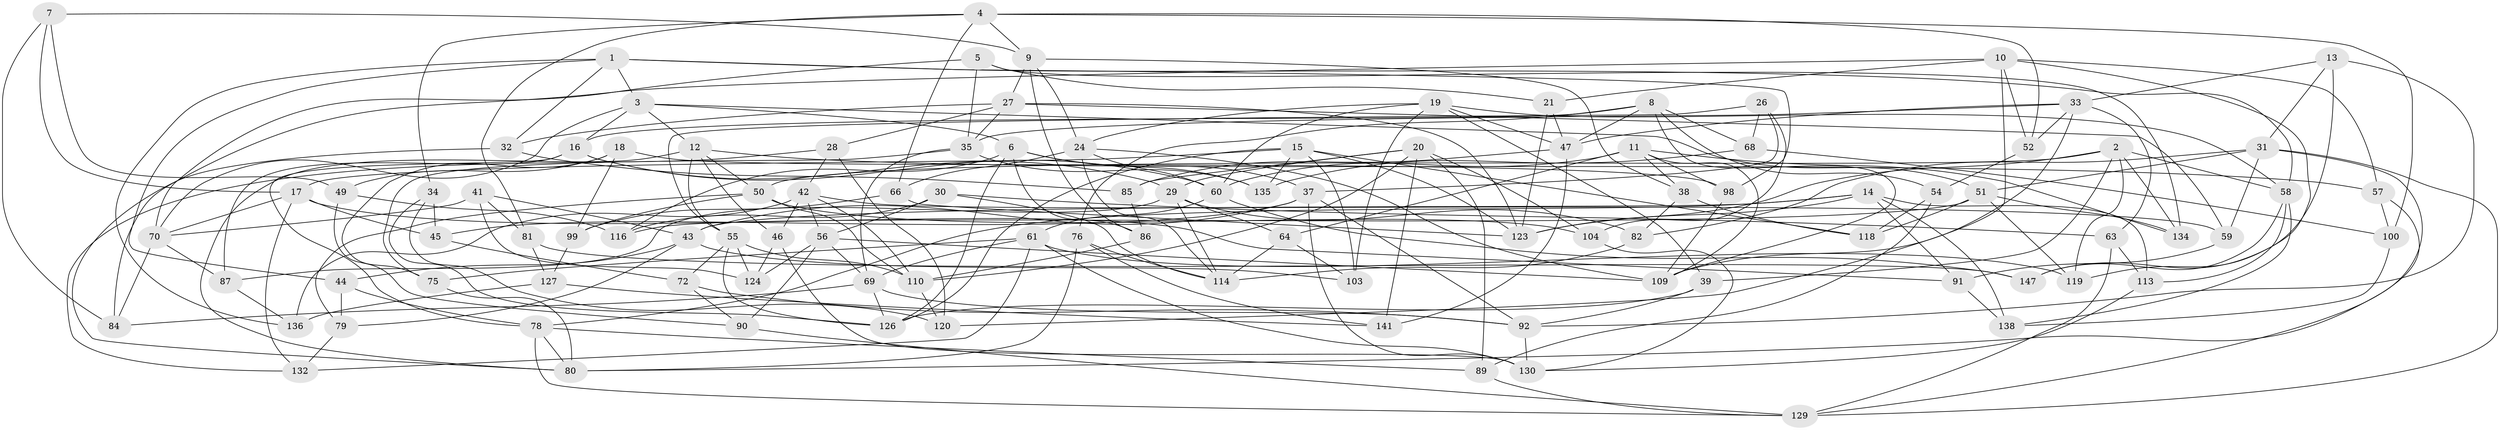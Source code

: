 // original degree distribution, {4: 1.0}
// Generated by graph-tools (version 1.1) at 2025/11/02/27/25 16:11:43]
// undirected, 102 vertices, 249 edges
graph export_dot {
graph [start="1"]
  node [color=gray90,style=filled];
  1 [super="+115"];
  2 [super="+25"];
  3 [super="+105"];
  4 [super="+111"];
  5;
  6 [super="+22"];
  7;
  8 [super="+65"];
  9 [super="+23"];
  10 [super="+53"];
  11 [super="+121"];
  12 [super="+125"];
  13;
  14 [super="+101"];
  15 [super="+97"];
  16 [super="+95"];
  17 [super="+144"];
  18;
  19 [super="+36"];
  20 [super="+142"];
  21;
  24 [super="+102"];
  26;
  27 [super="+74"];
  28;
  29 [super="+145"];
  30;
  31 [super="+139"];
  32;
  33 [super="+40"];
  34;
  35 [super="+146"];
  37 [super="+71"];
  38;
  39;
  41;
  42 [super="+108"];
  43 [super="+48"];
  44;
  45;
  46;
  47 [super="+93"];
  49;
  50 [super="+112"];
  51 [super="+94"];
  52;
  54;
  55 [super="+77"];
  56 [super="+96"];
  57;
  58 [super="+88"];
  59;
  60 [super="+62"];
  61 [super="+67"];
  63;
  64;
  66;
  68;
  69 [super="+83"];
  70 [super="+73"];
  72;
  75;
  76;
  78 [super="+106"];
  79;
  80 [super="+137"];
  81;
  82;
  84;
  85;
  86;
  87;
  89;
  90;
  91;
  92 [super="+107"];
  98;
  99;
  100;
  103;
  104;
  109 [super="+122"];
  110 [super="+117"];
  113;
  114 [super="+131"];
  116;
  118;
  119;
  120;
  123 [super="+140"];
  124;
  126 [super="+128"];
  127;
  129 [super="+143"];
  130 [super="+133"];
  132;
  134;
  135;
  136;
  138;
  141;
  147;
  1 -- 44;
  1 -- 32;
  1 -- 136;
  1 -- 58;
  1 -- 3;
  1 -- 98;
  2 -- 123;
  2 -- 119;
  2 -- 58;
  2 -- 134;
  2 -- 39;
  2 -- 50;
  3 -- 6;
  3 -- 16;
  3 -- 51;
  3 -- 12;
  3 -- 70;
  4 -- 9;
  4 -- 81;
  4 -- 100;
  4 -- 34;
  4 -- 66;
  4 -- 52;
  5 -- 134;
  5 -- 21;
  5 -- 35;
  5 -- 70;
  6 -- 86;
  6 -- 126;
  6 -- 116;
  6 -- 135;
  6 -- 37;
  7 -- 9;
  7 -- 17;
  7 -- 84;
  7 -- 49;
  8 -- 68;
  8 -- 16;
  8 -- 109;
  8 -- 76;
  8 -- 54;
  8 -- 47;
  9 -- 38;
  9 -- 86;
  9 -- 24;
  9 -- 27;
  10 -- 120;
  10 -- 84;
  10 -- 119;
  10 -- 57;
  10 -- 52;
  10 -- 21;
  11 -- 38;
  11 -- 134;
  11 -- 64;
  11 -- 98;
  11 -- 109;
  11 -- 60;
  12 -- 46;
  12 -- 57;
  12 -- 80;
  12 -- 55;
  12 -- 50;
  13 -- 31;
  13 -- 147;
  13 -- 33;
  13 -- 92;
  14 -- 138;
  14 -- 113;
  14 -- 123;
  14 -- 91;
  14 -- 78;
  14 -- 43;
  15 -- 135;
  15 -- 118;
  15 -- 103;
  15 -- 126;
  15 -- 17;
  15 -- 123;
  16 -- 78;
  16 -- 87;
  16 -- 29;
  16 -- 60;
  17 -- 91;
  17 -- 132;
  17 -- 45;
  17 -- 70;
  18 -- 49;
  18 -- 98;
  18 -- 99;
  18 -- 75;
  19 -- 39;
  19 -- 24;
  19 -- 103;
  19 -- 47;
  19 -- 58;
  19 -- 60;
  20 -- 85;
  20 -- 104;
  20 -- 89;
  20 -- 141;
  20 -- 29;
  20 -- 110;
  21 -- 47;
  21 -- 123;
  24 -- 66;
  24 -- 109;
  24 -- 114;
  24 -- 60;
  26 -- 37;
  26 -- 68;
  26 -- 104;
  26 -- 55;
  27 -- 32;
  27 -- 123;
  27 -- 35;
  27 -- 59;
  27 -- 28;
  28 -- 132;
  28 -- 120;
  28 -- 42;
  29 -- 82;
  29 -- 87;
  29 -- 64;
  29 -- 114;
  30 -- 116;
  30 -- 63;
  30 -- 56;
  30 -- 114;
  31 -- 129;
  31 -- 80;
  31 -- 59;
  31 -- 82;
  31 -- 51;
  32 -- 85;
  32 -- 80;
  33 -- 52;
  33 -- 109;
  33 -- 63;
  33 -- 35;
  33 -- 47;
  34 -- 45;
  34 -- 120;
  34 -- 126;
  35 -- 135;
  35 -- 75;
  35 -- 69;
  37 -- 45;
  37 -- 43;
  37 -- 130;
  37 -- 92;
  38 -- 82;
  38 -- 118;
  39 -- 126;
  39 -- 92;
  41 -- 81;
  41 -- 124;
  41 -- 43;
  41 -- 70;
  42 -- 110;
  42 -- 46;
  42 -- 136;
  42 -- 56;
  42 -- 59;
  43 -- 103;
  43 -- 44;
  43 -- 79;
  44 -- 79;
  44 -- 78;
  45 -- 72;
  46 -- 130;
  46 -- 124;
  47 -- 85;
  47 -- 141;
  49 -- 116;
  49 -- 90;
  50 -- 99;
  50 -- 104;
  50 -- 110;
  50 -- 79;
  51 -- 119;
  51 -- 134;
  51 -- 116;
  51 -- 118;
  52 -- 54;
  54 -- 89;
  54 -- 118;
  55 -- 72;
  55 -- 110;
  55 -- 126;
  55 -- 124;
  56 -- 90;
  56 -- 109;
  56 -- 124;
  56 -- 69;
  57 -- 100;
  57 -- 129;
  58 -- 113;
  58 -- 147;
  58 -- 138;
  59 -- 91;
  60 -- 61;
  60 -- 147;
  61 -- 69;
  61 -- 130;
  61 -- 75;
  61 -- 132;
  61 -- 119;
  63 -- 113;
  63 -- 129;
  64 -- 103;
  64 -- 114;
  66 -- 99;
  66 -- 123;
  68 -- 100;
  68 -- 135;
  69 -- 126;
  69 -- 92;
  69 -- 84;
  70 -- 87;
  70 -- 84;
  72 -- 92;
  72 -- 90;
  75 -- 80;
  76 -- 141;
  76 -- 80;
  76 -- 114;
  78 -- 89;
  78 -- 80;
  78 -- 129;
  79 -- 132;
  81 -- 127;
  81 -- 147;
  82 -- 114;
  85 -- 86;
  86 -- 110;
  87 -- 136;
  89 -- 129;
  90 -- 129;
  91 -- 138;
  92 -- 130;
  98 -- 109;
  99 -- 127;
  100 -- 138;
  104 -- 130;
  110 -- 120;
  113 -- 130;
  127 -- 141;
  127 -- 136;
}
